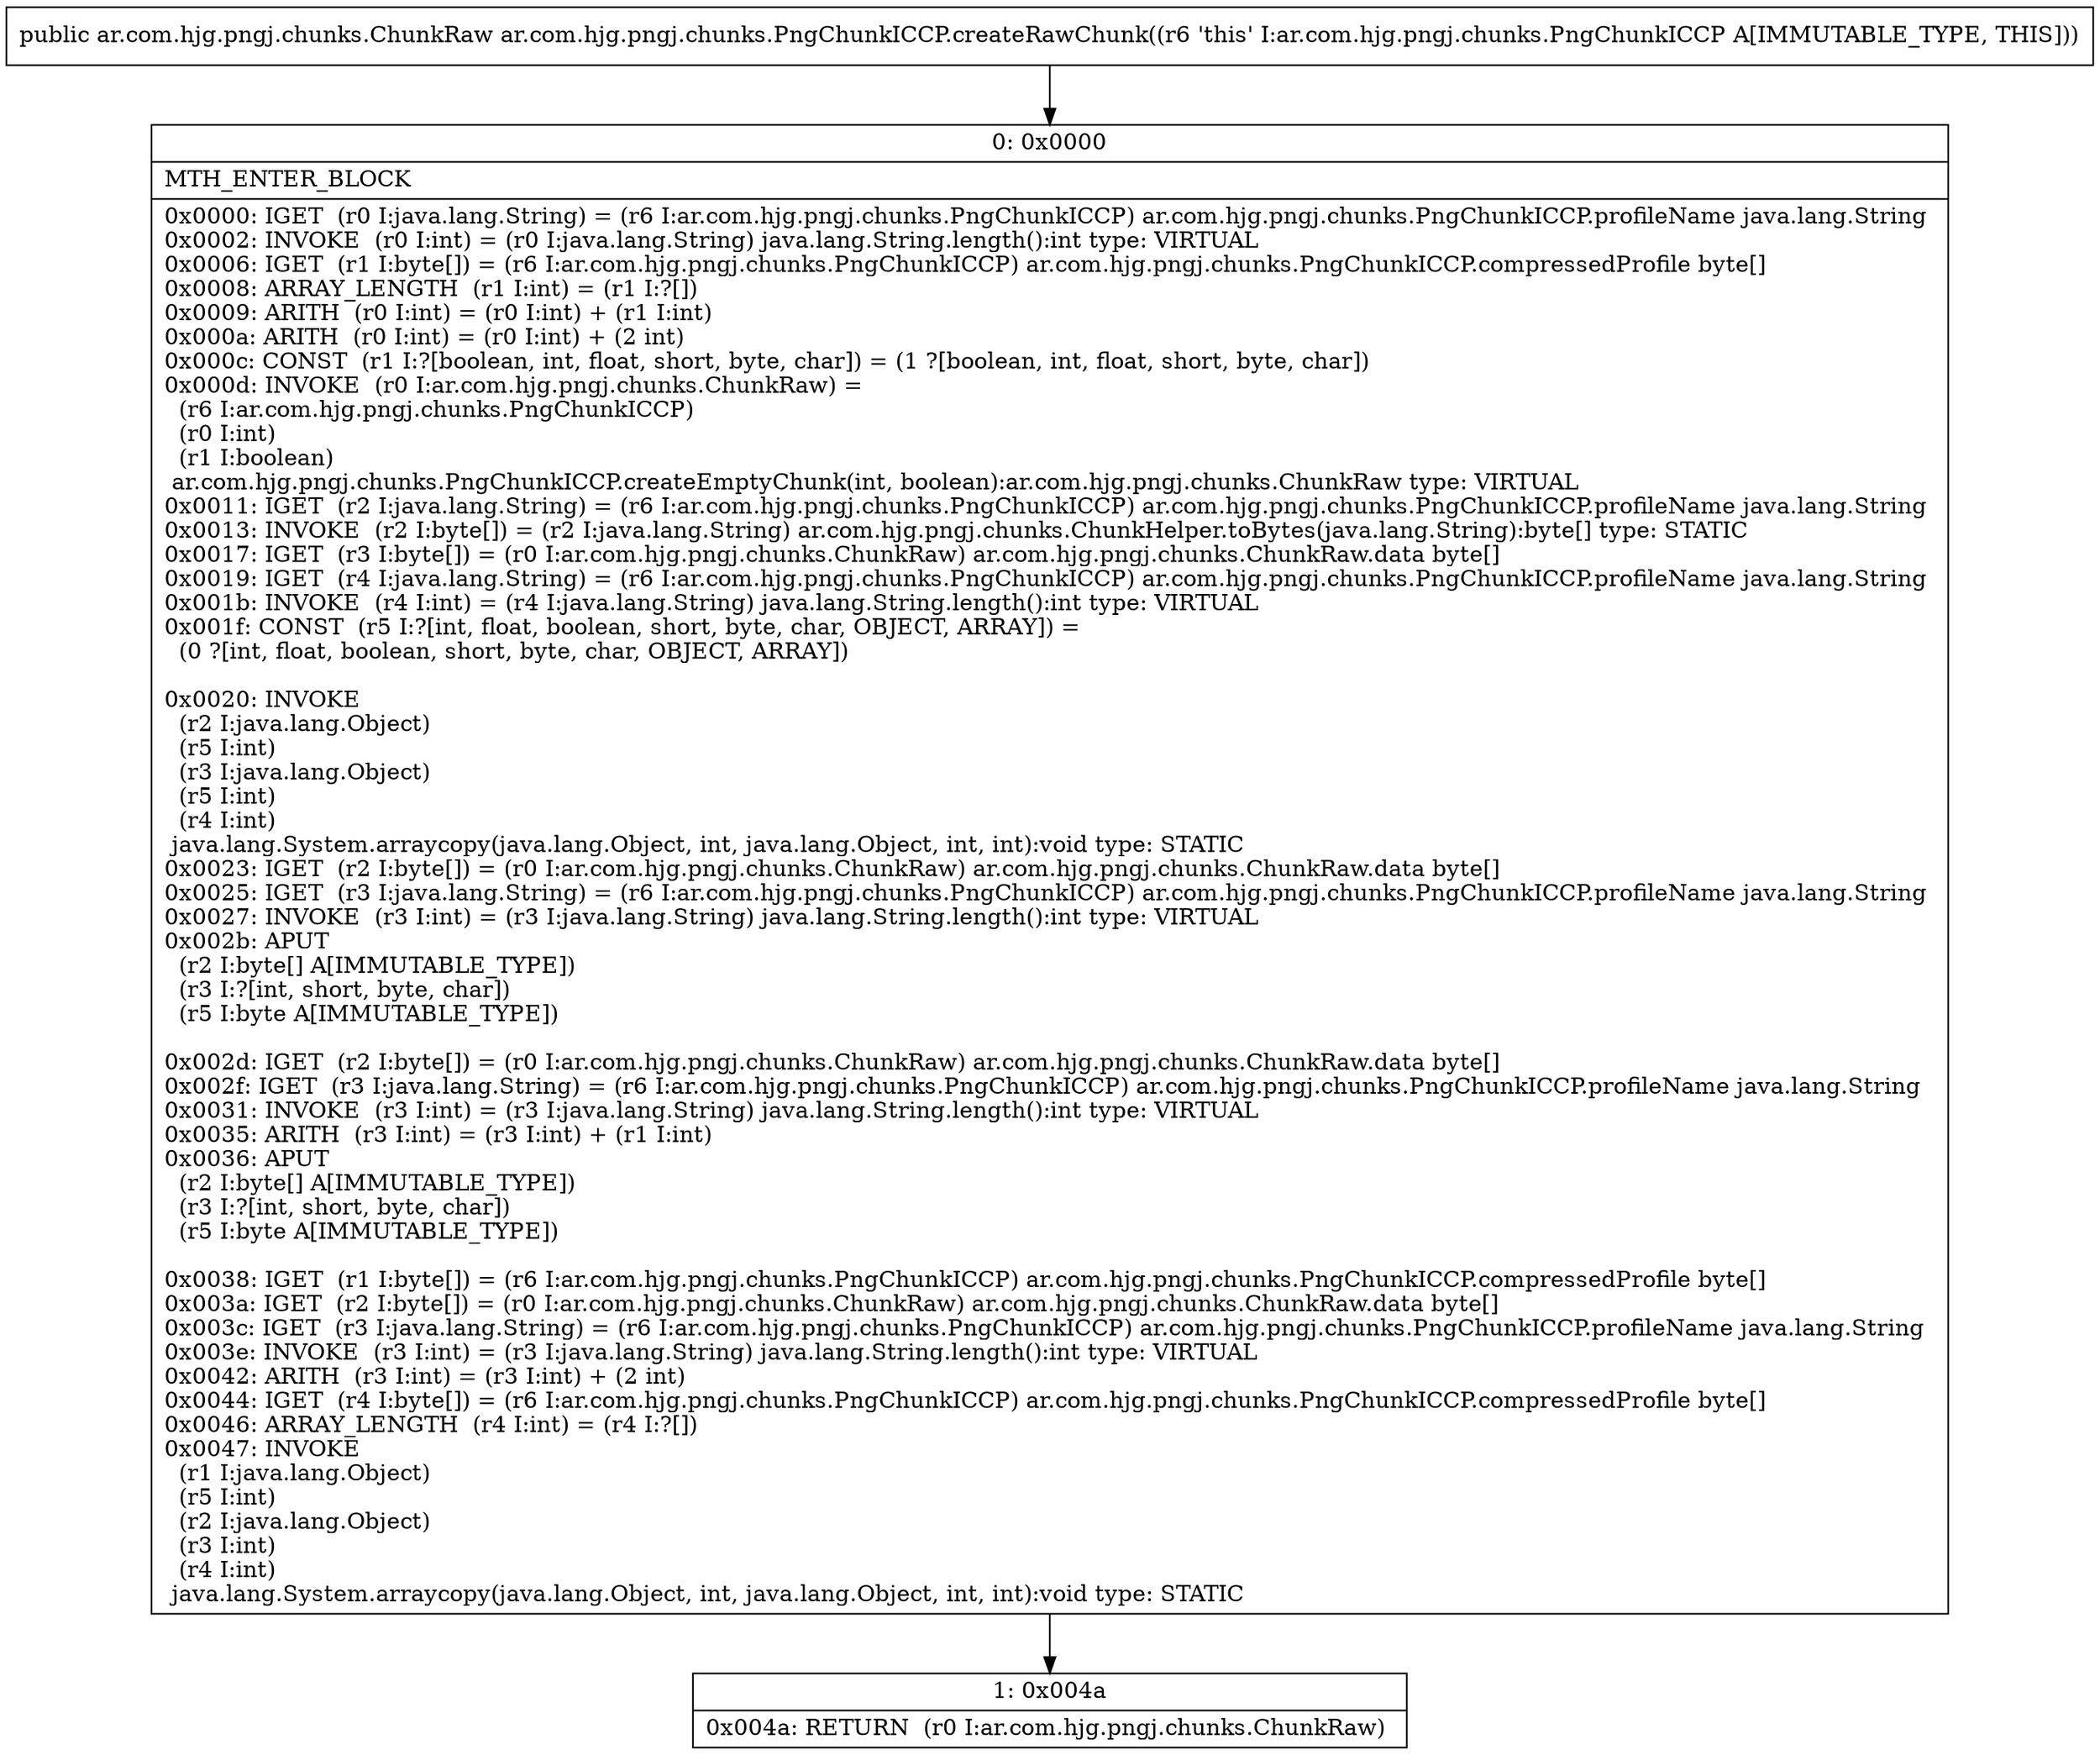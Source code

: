 digraph "CFG forar.com.hjg.pngj.chunks.PngChunkICCP.createRawChunk()Lar\/com\/hjg\/pngj\/chunks\/ChunkRaw;" {
Node_0 [shape=record,label="{0\:\ 0x0000|MTH_ENTER_BLOCK\l|0x0000: IGET  (r0 I:java.lang.String) = (r6 I:ar.com.hjg.pngj.chunks.PngChunkICCP) ar.com.hjg.pngj.chunks.PngChunkICCP.profileName java.lang.String \l0x0002: INVOKE  (r0 I:int) = (r0 I:java.lang.String) java.lang.String.length():int type: VIRTUAL \l0x0006: IGET  (r1 I:byte[]) = (r6 I:ar.com.hjg.pngj.chunks.PngChunkICCP) ar.com.hjg.pngj.chunks.PngChunkICCP.compressedProfile byte[] \l0x0008: ARRAY_LENGTH  (r1 I:int) = (r1 I:?[]) \l0x0009: ARITH  (r0 I:int) = (r0 I:int) + (r1 I:int) \l0x000a: ARITH  (r0 I:int) = (r0 I:int) + (2 int) \l0x000c: CONST  (r1 I:?[boolean, int, float, short, byte, char]) = (1 ?[boolean, int, float, short, byte, char]) \l0x000d: INVOKE  (r0 I:ar.com.hjg.pngj.chunks.ChunkRaw) = \l  (r6 I:ar.com.hjg.pngj.chunks.PngChunkICCP)\l  (r0 I:int)\l  (r1 I:boolean)\l ar.com.hjg.pngj.chunks.PngChunkICCP.createEmptyChunk(int, boolean):ar.com.hjg.pngj.chunks.ChunkRaw type: VIRTUAL \l0x0011: IGET  (r2 I:java.lang.String) = (r6 I:ar.com.hjg.pngj.chunks.PngChunkICCP) ar.com.hjg.pngj.chunks.PngChunkICCP.profileName java.lang.String \l0x0013: INVOKE  (r2 I:byte[]) = (r2 I:java.lang.String) ar.com.hjg.pngj.chunks.ChunkHelper.toBytes(java.lang.String):byte[] type: STATIC \l0x0017: IGET  (r3 I:byte[]) = (r0 I:ar.com.hjg.pngj.chunks.ChunkRaw) ar.com.hjg.pngj.chunks.ChunkRaw.data byte[] \l0x0019: IGET  (r4 I:java.lang.String) = (r6 I:ar.com.hjg.pngj.chunks.PngChunkICCP) ar.com.hjg.pngj.chunks.PngChunkICCP.profileName java.lang.String \l0x001b: INVOKE  (r4 I:int) = (r4 I:java.lang.String) java.lang.String.length():int type: VIRTUAL \l0x001f: CONST  (r5 I:?[int, float, boolean, short, byte, char, OBJECT, ARRAY]) = \l  (0 ?[int, float, boolean, short, byte, char, OBJECT, ARRAY])\l \l0x0020: INVOKE  \l  (r2 I:java.lang.Object)\l  (r5 I:int)\l  (r3 I:java.lang.Object)\l  (r5 I:int)\l  (r4 I:int)\l java.lang.System.arraycopy(java.lang.Object, int, java.lang.Object, int, int):void type: STATIC \l0x0023: IGET  (r2 I:byte[]) = (r0 I:ar.com.hjg.pngj.chunks.ChunkRaw) ar.com.hjg.pngj.chunks.ChunkRaw.data byte[] \l0x0025: IGET  (r3 I:java.lang.String) = (r6 I:ar.com.hjg.pngj.chunks.PngChunkICCP) ar.com.hjg.pngj.chunks.PngChunkICCP.profileName java.lang.String \l0x0027: INVOKE  (r3 I:int) = (r3 I:java.lang.String) java.lang.String.length():int type: VIRTUAL \l0x002b: APUT  \l  (r2 I:byte[] A[IMMUTABLE_TYPE])\l  (r3 I:?[int, short, byte, char])\l  (r5 I:byte A[IMMUTABLE_TYPE])\l \l0x002d: IGET  (r2 I:byte[]) = (r0 I:ar.com.hjg.pngj.chunks.ChunkRaw) ar.com.hjg.pngj.chunks.ChunkRaw.data byte[] \l0x002f: IGET  (r3 I:java.lang.String) = (r6 I:ar.com.hjg.pngj.chunks.PngChunkICCP) ar.com.hjg.pngj.chunks.PngChunkICCP.profileName java.lang.String \l0x0031: INVOKE  (r3 I:int) = (r3 I:java.lang.String) java.lang.String.length():int type: VIRTUAL \l0x0035: ARITH  (r3 I:int) = (r3 I:int) + (r1 I:int) \l0x0036: APUT  \l  (r2 I:byte[] A[IMMUTABLE_TYPE])\l  (r3 I:?[int, short, byte, char])\l  (r5 I:byte A[IMMUTABLE_TYPE])\l \l0x0038: IGET  (r1 I:byte[]) = (r6 I:ar.com.hjg.pngj.chunks.PngChunkICCP) ar.com.hjg.pngj.chunks.PngChunkICCP.compressedProfile byte[] \l0x003a: IGET  (r2 I:byte[]) = (r0 I:ar.com.hjg.pngj.chunks.ChunkRaw) ar.com.hjg.pngj.chunks.ChunkRaw.data byte[] \l0x003c: IGET  (r3 I:java.lang.String) = (r6 I:ar.com.hjg.pngj.chunks.PngChunkICCP) ar.com.hjg.pngj.chunks.PngChunkICCP.profileName java.lang.String \l0x003e: INVOKE  (r3 I:int) = (r3 I:java.lang.String) java.lang.String.length():int type: VIRTUAL \l0x0042: ARITH  (r3 I:int) = (r3 I:int) + (2 int) \l0x0044: IGET  (r4 I:byte[]) = (r6 I:ar.com.hjg.pngj.chunks.PngChunkICCP) ar.com.hjg.pngj.chunks.PngChunkICCP.compressedProfile byte[] \l0x0046: ARRAY_LENGTH  (r4 I:int) = (r4 I:?[]) \l0x0047: INVOKE  \l  (r1 I:java.lang.Object)\l  (r5 I:int)\l  (r2 I:java.lang.Object)\l  (r3 I:int)\l  (r4 I:int)\l java.lang.System.arraycopy(java.lang.Object, int, java.lang.Object, int, int):void type: STATIC \l}"];
Node_1 [shape=record,label="{1\:\ 0x004a|0x004a: RETURN  (r0 I:ar.com.hjg.pngj.chunks.ChunkRaw) \l}"];
MethodNode[shape=record,label="{public ar.com.hjg.pngj.chunks.ChunkRaw ar.com.hjg.pngj.chunks.PngChunkICCP.createRawChunk((r6 'this' I:ar.com.hjg.pngj.chunks.PngChunkICCP A[IMMUTABLE_TYPE, THIS])) }"];
MethodNode -> Node_0;
Node_0 -> Node_1;
}


